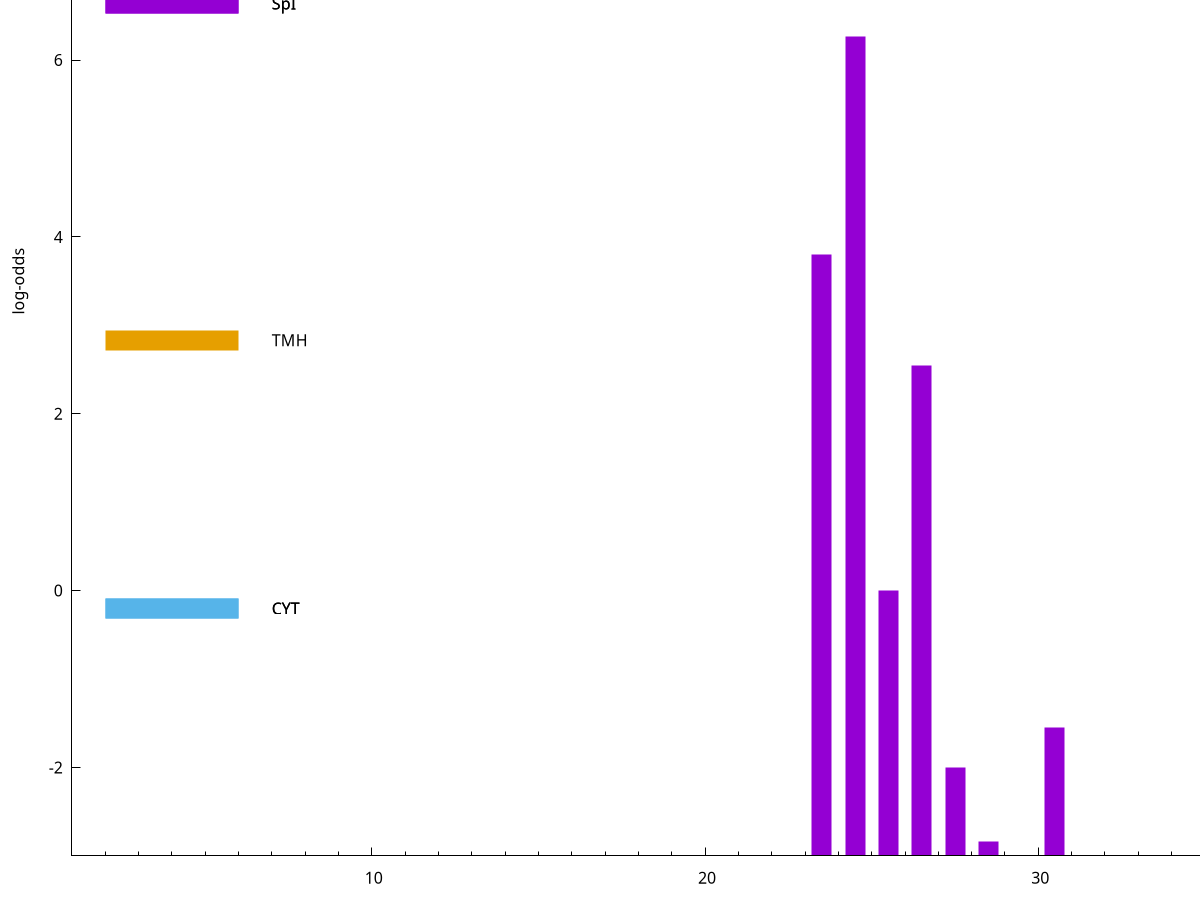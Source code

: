 set title "LipoP predictions for SRR5666441.gff"
set size 2., 1.4
set xrange [1:70] 
set mxtics 10
set yrange [-3:10]
set y2range [0:13]
set ylabel "log-odds"
set term postscript eps color solid "Helvetica" 30
set output "SRR5666441.gff12.eps"
set arrow from 2,6.63878 to 6,6.63878 nohead lt 1 lw 20
set label "SpI" at 7,6.63878
set arrow from 2,2.83154 to 6,2.83154 nohead lt 4 lw 20
set label "TMH" at 7,2.83154
set arrow from 2,-0.200913 to 6,-0.200913 nohead lt 3 lw 20
set label "CYT" at 7,-0.200913
set arrow from 2,-0.200913 to 6,-0.200913 nohead lt 3 lw 20
set label "CYT" at 7,-0.200913
set arrow from 2,6.63878 to 6,6.63878 nohead lt 1 lw 20
set label "SpI" at 7,6.63878
# NOTE: The scores below are the log-odds scores with the threshold
# NOTE: subtracted (a hack to make gnuplot make the histogram all
# NOTE: look nice).
plot "-" axes x1y2 title "" with impulses lt 1 lw 20
24.500000 9.268450
23.500000 6.798160
26.500000 5.541950
25.500000 3.001873
35.500000 2.845344
30.500000 1.456180
27.500000 0.996230
28.500000 0.164280
e
exit
